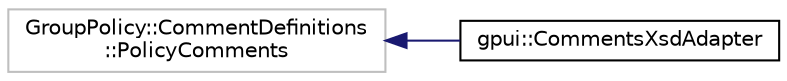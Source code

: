 digraph "Graphical Class Hierarchy"
{
 // LATEX_PDF_SIZE
  edge [fontname="Helvetica",fontsize="10",labelfontname="Helvetica",labelfontsize="10"];
  node [fontname="Helvetica",fontsize="10",shape=record];
  rankdir="LR";
  Node197 [label="GroupPolicy::CommentDefinitions\l::PolicyComments",height=0.2,width=0.4,color="grey75", fillcolor="white", style="filled",tooltip=" "];
  Node197 -> Node0 [dir="back",color="midnightblue",fontsize="10",style="solid",fontname="Helvetica"];
  Node0 [label="gpui::CommentsXsdAdapter",height=0.2,width=0.4,color="black", fillcolor="white", style="filled",URL="$classgpui_1_1_comments_xsd_adapter.html",tooltip=" "];
}
